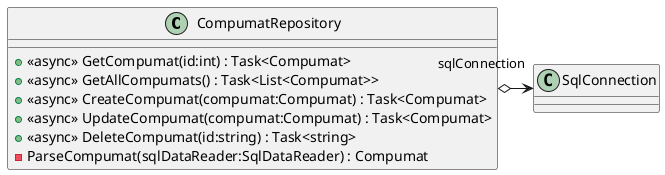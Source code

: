 @startuml
class CompumatRepository {
    + <<async>> GetCompumat(id:int) : Task<Compumat>
    + <<async>> GetAllCompumats() : Task<List<Compumat>>
    + <<async>> CreateCompumat(compumat:Compumat) : Task<Compumat>
    + <<async>> UpdateCompumat(compumat:Compumat) : Task<Compumat>
    + <<async>> DeleteCompumat(id:string) : Task<string>
    - ParseCompumat(sqlDataReader:SqlDataReader) : Compumat
}
CompumatRepository o-> "sqlConnection" SqlConnection
@enduml
